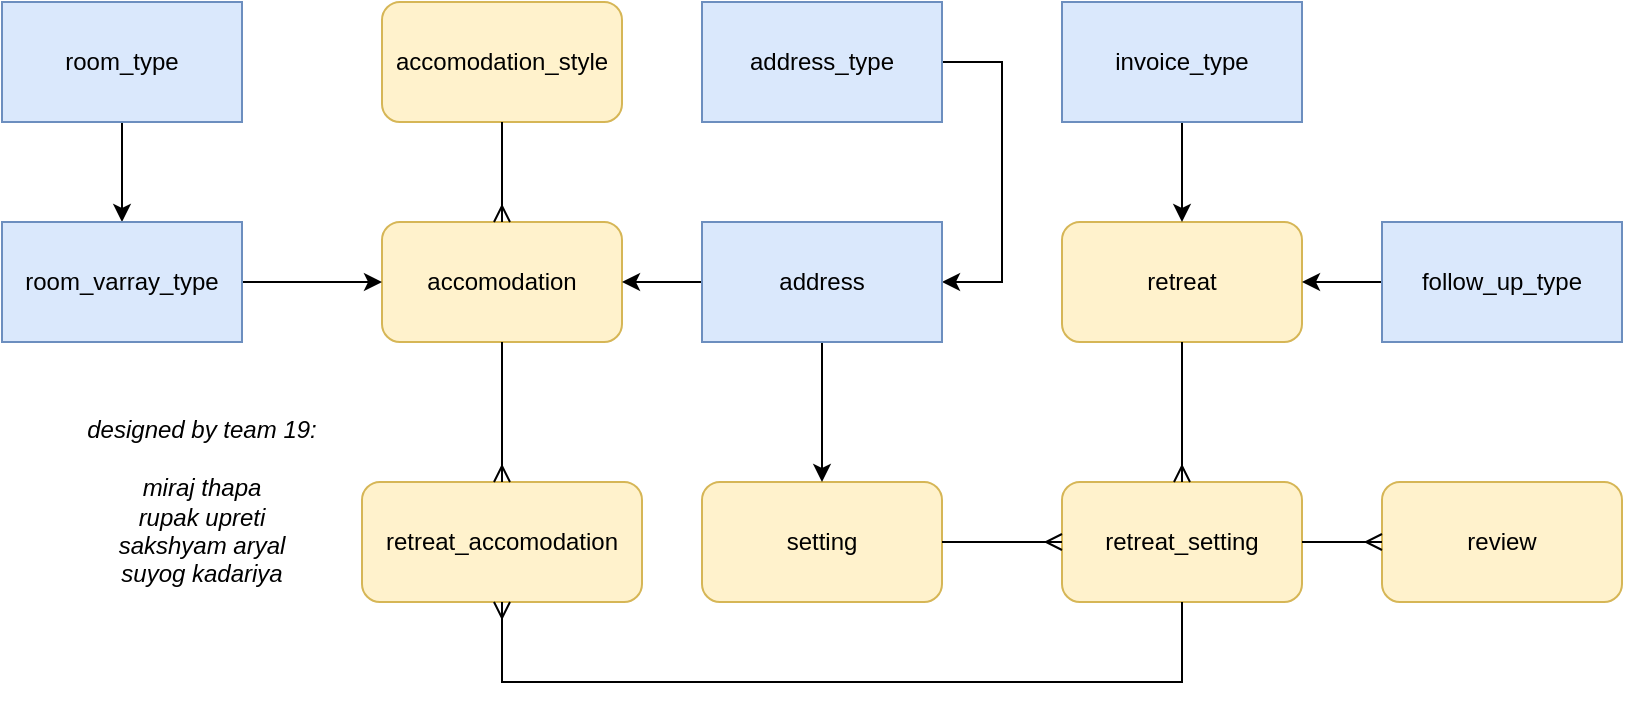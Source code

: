 <mxfile version="18.0.1" type="device"><diagram id="9ulPnmnwrZDBVvyH9lwQ" name="Page-1"><mxGraphModel dx="782" dy="531" grid="1" gridSize="10" guides="1" tooltips="1" connect="1" arrows="1" fold="1" page="1" pageScale="1" pageWidth="850" pageHeight="1100" math="0" shadow="0"><root><mxCell id="0"/><mxCell id="1" parent="0"/><mxCell id="RTqdvLDZv-c7yl0dP7Ey-1" value="retreat" style="rounded=1;whiteSpace=wrap;html=1;fillColor=#fff2cc;strokeColor=#d6b656;" parent="1" vertex="1"><mxGeometry x="550" y="210" width="120" height="60" as="geometry"/></mxCell><mxCell id="RTqdvLDZv-c7yl0dP7Ey-2" value="setting" style="rounded=1;whiteSpace=wrap;html=1;fillColor=#fff2cc;strokeColor=#d6b656;" parent="1" vertex="1"><mxGeometry x="370" y="340" width="120" height="60" as="geometry"/></mxCell><mxCell id="RTqdvLDZv-c7yl0dP7Ey-3" value="retreat_setting" style="rounded=1;whiteSpace=wrap;html=1;fillColor=#fff2cc;strokeColor=#d6b656;" parent="1" vertex="1"><mxGeometry x="550" y="340" width="120" height="60" as="geometry"/></mxCell><mxCell id="RTqdvLDZv-c7yl0dP7Ey-4" value="accomodation_style" style="rounded=1;whiteSpace=wrap;html=1;fillColor=#fff2cc;strokeColor=#d6b656;" parent="1" vertex="1"><mxGeometry x="210" y="100" width="120" height="60" as="geometry"/></mxCell><mxCell id="RTqdvLDZv-c7yl0dP7Ey-5" value="accomodation" style="rounded=1;whiteSpace=wrap;html=1;fillColor=#fff2cc;strokeColor=#d6b656;" parent="1" vertex="1"><mxGeometry x="210" y="210" width="120" height="60" as="geometry"/></mxCell><mxCell id="RTqdvLDZv-c7yl0dP7Ey-6" value="retreat_accomodation" style="rounded=1;whiteSpace=wrap;html=1;fillColor=#fff2cc;strokeColor=#d6b656;" parent="1" vertex="1"><mxGeometry x="200" y="340" width="140" height="60" as="geometry"/></mxCell><mxCell id="RTqdvLDZv-c7yl0dP7Ey-35" style="edgeStyle=orthogonalEdgeStyle;rounded=0;orthogonalLoop=1;jettySize=auto;html=1;entryX=1;entryY=0.5;entryDx=0;entryDy=0;" parent="1" source="RTqdvLDZv-c7yl0dP7Ey-7" target="RTqdvLDZv-c7yl0dP7Ey-21" edge="1"><mxGeometry relative="1" as="geometry"><Array as="points"><mxPoint x="520" y="130"/><mxPoint x="520" y="240"/></Array></mxGeometry></mxCell><mxCell id="RTqdvLDZv-c7yl0dP7Ey-7" value="address_type" style="rounded=0;whiteSpace=wrap;html=1;fillColor=#dae8fc;strokeColor=#6c8ebf;" parent="1" vertex="1"><mxGeometry x="370" y="100" width="120" height="60" as="geometry"/></mxCell><mxCell id="RTqdvLDZv-c7yl0dP7Ey-36" style="edgeStyle=orthogonalEdgeStyle;rounded=0;orthogonalLoop=1;jettySize=auto;html=1;" parent="1" source="RTqdvLDZv-c7yl0dP7Ey-8" target="RTqdvLDZv-c7yl0dP7Ey-1" edge="1"><mxGeometry relative="1" as="geometry"/></mxCell><mxCell id="RTqdvLDZv-c7yl0dP7Ey-8" value="&lt;div&gt;follow_up_type&lt;/div&gt;" style="rounded=0;whiteSpace=wrap;html=1;fillColor=#dae8fc;strokeColor=#6c8ebf;" parent="1" vertex="1"><mxGeometry x="710" y="210" width="120" height="60" as="geometry"/></mxCell><mxCell id="RTqdvLDZv-c7yl0dP7Ey-37" style="edgeStyle=orthogonalEdgeStyle;rounded=0;orthogonalLoop=1;jettySize=auto;html=1;" parent="1" source="RTqdvLDZv-c7yl0dP7Ey-9" target="RTqdvLDZv-c7yl0dP7Ey-1" edge="1"><mxGeometry relative="1" as="geometry"/></mxCell><mxCell id="RTqdvLDZv-c7yl0dP7Ey-9" value="invoice_type" style="rounded=0;whiteSpace=wrap;html=1;fillColor=#dae8fc;strokeColor=#6c8ebf;" parent="1" vertex="1"><mxGeometry x="550" y="100" width="120" height="60" as="geometry"/></mxCell><mxCell id="RTqdvLDZv-c7yl0dP7Ey-30" style="edgeStyle=orthogonalEdgeStyle;rounded=0;orthogonalLoop=1;jettySize=auto;html=1;" parent="1" source="RTqdvLDZv-c7yl0dP7Ey-10" target="RTqdvLDZv-c7yl0dP7Ey-12" edge="1"><mxGeometry relative="1" as="geometry"/></mxCell><mxCell id="RTqdvLDZv-c7yl0dP7Ey-10" value="room_type" style="rounded=0;whiteSpace=wrap;html=1;fillColor=#dae8fc;strokeColor=#6c8ebf;" parent="1" vertex="1"><mxGeometry x="20" y="100" width="120" height="60" as="geometry"/></mxCell><mxCell id="RTqdvLDZv-c7yl0dP7Ey-29" style="edgeStyle=orthogonalEdgeStyle;rounded=0;orthogonalLoop=1;jettySize=auto;html=1;entryX=0;entryY=0.5;entryDx=0;entryDy=0;" parent="1" source="RTqdvLDZv-c7yl0dP7Ey-12" target="RTqdvLDZv-c7yl0dP7Ey-5" edge="1"><mxGeometry relative="1" as="geometry"/></mxCell><mxCell id="RTqdvLDZv-c7yl0dP7Ey-12" value="room_varray_type" style="rounded=0;whiteSpace=wrap;html=1;fillColor=#dae8fc;strokeColor=#6c8ebf;" parent="1" vertex="1"><mxGeometry x="20" y="210" width="120" height="60" as="geometry"/></mxCell><mxCell id="RTqdvLDZv-c7yl0dP7Ey-31" style="edgeStyle=orthogonalEdgeStyle;rounded=0;orthogonalLoop=1;jettySize=auto;html=1;" parent="1" source="RTqdvLDZv-c7yl0dP7Ey-21" target="RTqdvLDZv-c7yl0dP7Ey-2" edge="1"><mxGeometry relative="1" as="geometry"/></mxCell><mxCell id="RTqdvLDZv-c7yl0dP7Ey-33" style="edgeStyle=orthogonalEdgeStyle;rounded=0;orthogonalLoop=1;jettySize=auto;html=1;entryX=1;entryY=0.5;entryDx=0;entryDy=0;" parent="1" source="RTqdvLDZv-c7yl0dP7Ey-21" target="RTqdvLDZv-c7yl0dP7Ey-5" edge="1"><mxGeometry relative="1" as="geometry"/></mxCell><mxCell id="RTqdvLDZv-c7yl0dP7Ey-21" value="address" style="rounded=0;whiteSpace=wrap;html=1;fillColor=#dae8fc;strokeColor=#6c8ebf;" parent="1" vertex="1"><mxGeometry x="370" y="210" width="120" height="60" as="geometry"/></mxCell><mxCell id="RTqdvLDZv-c7yl0dP7Ey-27" value="review" style="rounded=1;whiteSpace=wrap;html=1;fillColor=#fff2cc;strokeColor=#d6b656;" parent="1" vertex="1"><mxGeometry x="710" y="340" width="120" height="60" as="geometry"/></mxCell><mxCell id="RTqdvLDZv-c7yl0dP7Ey-41" value="" style="fontSize=12;html=1;endArrow=ERmany;rounded=0;bendable=1;exitX=0.5;exitY=1;exitDx=0;exitDy=0;entryX=0.5;entryY=0;entryDx=0;entryDy=0;" parent="1" source="RTqdvLDZv-c7yl0dP7Ey-4" target="RTqdvLDZv-c7yl0dP7Ey-5" edge="1"><mxGeometry width="100" height="100" relative="1" as="geometry"><mxPoint x="240" y="190" as="sourcePoint"/><mxPoint x="320" y="190" as="targetPoint"/></mxGeometry></mxCell><mxCell id="RTqdvLDZv-c7yl0dP7Ey-42" value="" style="fontSize=12;html=1;endArrow=ERmany;rounded=0;bendable=1;exitX=0.5;exitY=1;exitDx=0;exitDy=0;entryX=0.5;entryY=0;entryDx=0;entryDy=0;" parent="1" source="RTqdvLDZv-c7yl0dP7Ey-5" edge="1"><mxGeometry width="100" height="100" relative="1" as="geometry"><mxPoint x="270" y="290" as="sourcePoint"/><mxPoint x="270" y="340" as="targetPoint"/></mxGeometry></mxCell><mxCell id="RTqdvLDZv-c7yl0dP7Ey-43" value="" style="fontSize=12;html=1;endArrow=ERmany;rounded=0;bendable=1;exitX=0.5;exitY=1;exitDx=0;exitDy=0;entryX=0.5;entryY=0;entryDx=0;entryDy=0;" parent="1" edge="1"><mxGeometry width="100" height="100" relative="1" as="geometry"><mxPoint x="610" y="270" as="sourcePoint"/><mxPoint x="610" y="340" as="targetPoint"/></mxGeometry></mxCell><mxCell id="RTqdvLDZv-c7yl0dP7Ey-44" value="" style="fontSize=12;html=1;endArrow=ERmany;rounded=0;bendable=1;exitX=1;exitY=0.5;exitDx=0;exitDy=0;entryX=0;entryY=0.5;entryDx=0;entryDy=0;" parent="1" source="RTqdvLDZv-c7yl0dP7Ey-3" target="RTqdvLDZv-c7yl0dP7Ey-27" edge="1"><mxGeometry width="100" height="100" relative="1" as="geometry"><mxPoint x="710" y="330" as="sourcePoint"/><mxPoint x="710" y="400" as="targetPoint"/></mxGeometry></mxCell><mxCell id="RTqdvLDZv-c7yl0dP7Ey-45" value="" style="fontSize=12;html=1;endArrow=ERmany;rounded=0;bendable=1;entryX=0.5;entryY=1;entryDx=0;entryDy=0;exitX=0.5;exitY=1;exitDx=0;exitDy=0;" parent="1" source="RTqdvLDZv-c7yl0dP7Ey-3" target="RTqdvLDZv-c7yl0dP7Ey-6" edge="1"><mxGeometry width="100" height="100" relative="1" as="geometry"><mxPoint x="530" y="440" as="sourcePoint"/><mxPoint x="270" y="440" as="targetPoint"/><Array as="points"><mxPoint x="610" y="440"/><mxPoint x="270" y="440"/></Array></mxGeometry></mxCell><mxCell id="RTqdvLDZv-c7yl0dP7Ey-46" value="" style="fontSize=12;html=1;endArrow=ERmany;rounded=0;bendable=1;exitX=1;exitY=0.5;exitDx=0;exitDy=0;entryX=0;entryY=0.5;entryDx=0;entryDy=0;" parent="1" source="RTqdvLDZv-c7yl0dP7Ey-2" edge="1"><mxGeometry width="100" height="100" relative="1" as="geometry"><mxPoint x="510" y="370" as="sourcePoint"/><mxPoint x="550" y="370" as="targetPoint"/></mxGeometry></mxCell><mxCell id="4HrF2JS-NNOlyeGfJd-x-1" value="&lt;i&gt;designed by team 19:&lt;br&gt;&lt;br&gt;miraj thapa&lt;br&gt;rupak upreti&lt;br&gt;sakshyam aryal&lt;br&gt;suyog kadariya&lt;/i&gt;" style="text;html=1;strokeColor=none;fillColor=none;align=center;verticalAlign=middle;whiteSpace=wrap;rounded=0;" vertex="1" parent="1"><mxGeometry x="30" y="270" width="180" height="160" as="geometry"/></mxCell></root></mxGraphModel></diagram></mxfile>